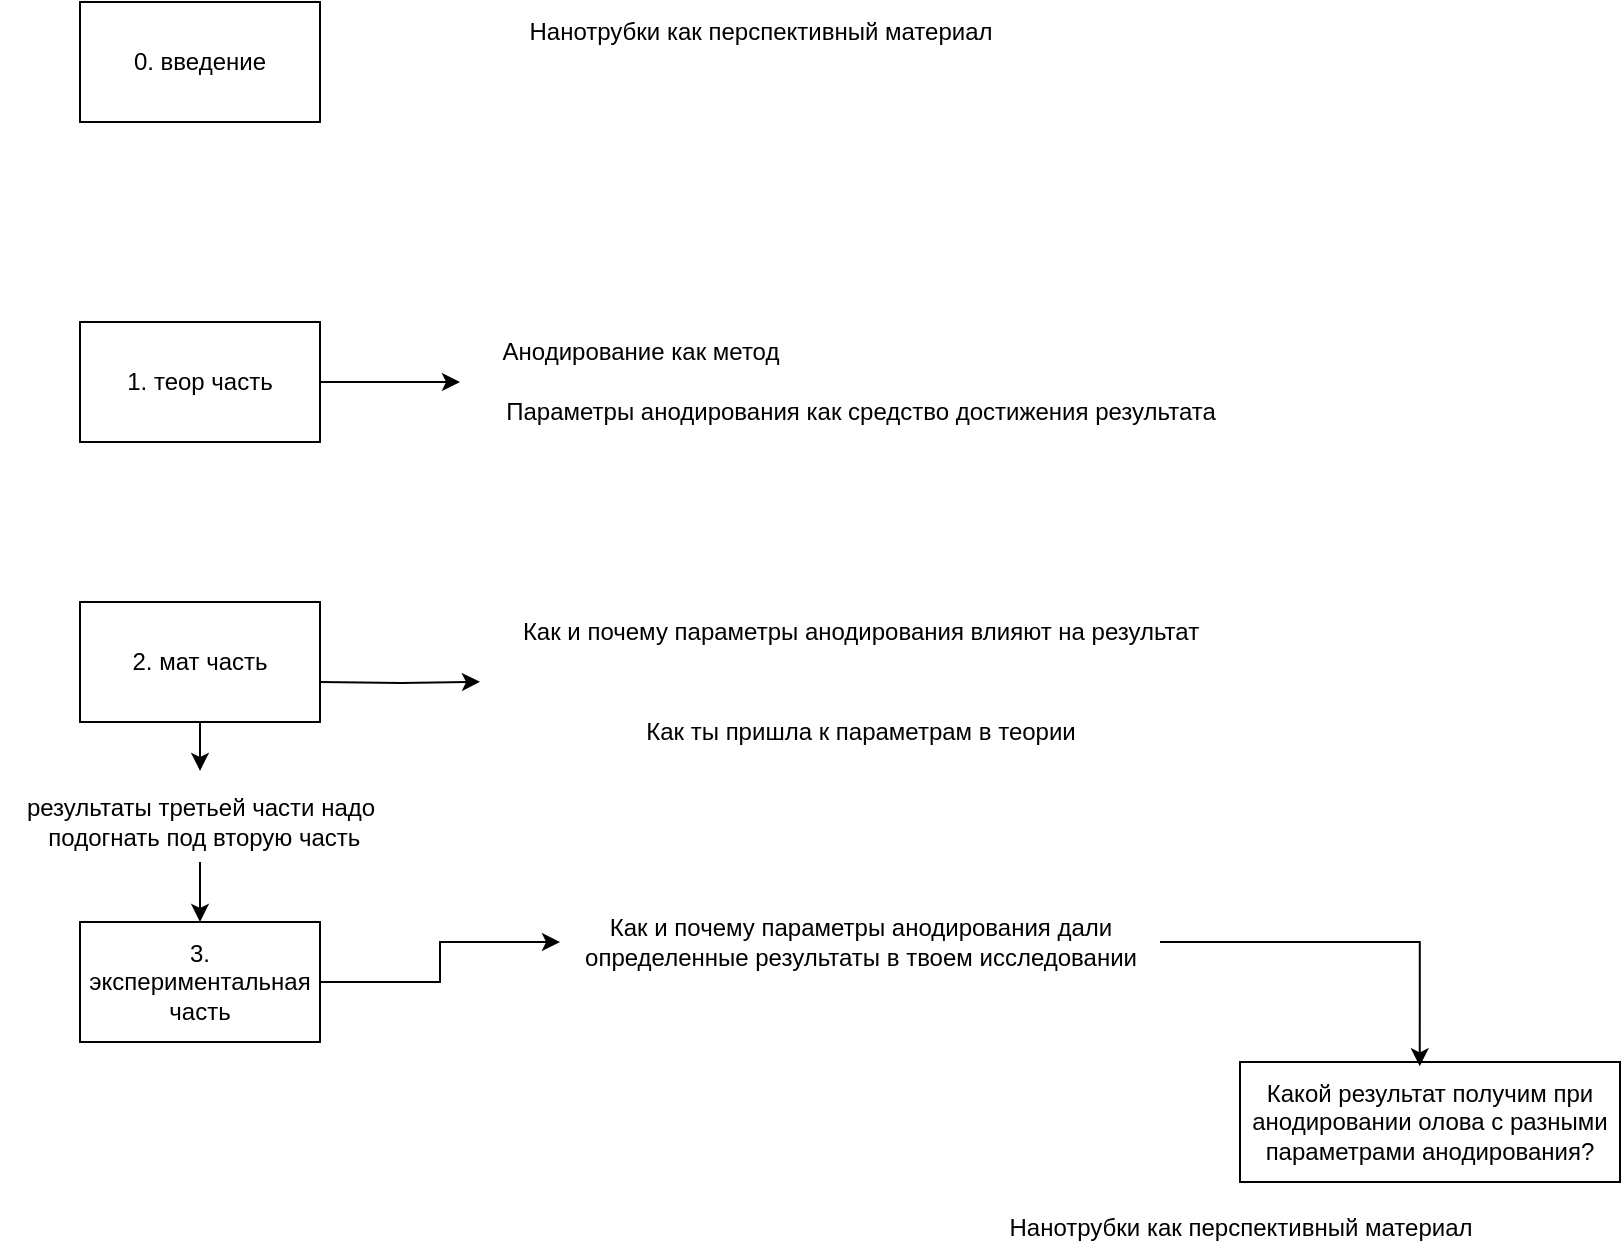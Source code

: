 <mxfile version="25.0.3">
  <diagram name="Страница — 1" id="bRe7LTkUJOihUxxeWxYK">
    <mxGraphModel dx="893" dy="487" grid="1" gridSize="10" guides="1" tooltips="1" connect="1" arrows="1" fold="1" page="1" pageScale="1" pageWidth="827" pageHeight="1169" math="0" shadow="0">
      <root>
        <mxCell id="0" />
        <mxCell id="1" parent="0" />
        <mxCell id="uk_n_xnJWJr6FniGd_VK-1" value="Какой результат получим при анодировании олова с разными параметрами анодирования?" style="rounded=0;whiteSpace=wrap;html=1;" vertex="1" parent="1">
          <mxGeometry x="690" y="1070" width="190" height="60" as="geometry" />
        </mxCell>
        <mxCell id="uk_n_xnJWJr6FniGd_VK-9" style="edgeStyle=orthogonalEdgeStyle;rounded=0;orthogonalLoop=1;jettySize=auto;html=1;exitX=1;exitY=0.5;exitDx=0;exitDy=0;" edge="1" parent="1">
          <mxGeometry relative="1" as="geometry">
            <mxPoint x="310" y="879.857" as="targetPoint" />
            <mxPoint x="230" y="880" as="sourcePoint" />
          </mxGeometry>
        </mxCell>
        <mxCell id="uk_n_xnJWJr6FniGd_VK-2" value="2. мат часть" style="rounded=0;whiteSpace=wrap;html=1;" vertex="1" parent="1">
          <mxGeometry x="110" y="840" width="120" height="60" as="geometry" />
        </mxCell>
        <mxCell id="uk_n_xnJWJr6FniGd_VK-12" style="edgeStyle=orthogonalEdgeStyle;rounded=0;orthogonalLoop=1;jettySize=auto;html=1;exitX=1;exitY=0.5;exitDx=0;exitDy=0;" edge="1" parent="1" source="uk_n_xnJWJr6FniGd_VK-3" target="uk_n_xnJWJr6FniGd_VK-11">
          <mxGeometry relative="1" as="geometry" />
        </mxCell>
        <mxCell id="uk_n_xnJWJr6FniGd_VK-3" value="3. экспериментальная часть" style="rounded=0;whiteSpace=wrap;html=1;" vertex="1" parent="1">
          <mxGeometry x="110" y="1000" width="120" height="60" as="geometry" />
        </mxCell>
        <mxCell id="uk_n_xnJWJr6FniGd_VK-5" style="edgeStyle=orthogonalEdgeStyle;rounded=0;orthogonalLoop=1;jettySize=auto;html=1;" edge="1" parent="1" source="uk_n_xnJWJr6FniGd_VK-4">
          <mxGeometry relative="1" as="geometry">
            <mxPoint x="300" y="730" as="targetPoint" />
          </mxGeometry>
        </mxCell>
        <mxCell id="uk_n_xnJWJr6FniGd_VK-4" value="1. теор часть" style="rounded=0;whiteSpace=wrap;html=1;" vertex="1" parent="1">
          <mxGeometry x="110" y="700" width="120" height="60" as="geometry" />
        </mxCell>
        <mxCell id="uk_n_xnJWJr6FniGd_VK-6" value="Анодирование как метод" style="text;html=1;align=center;verticalAlign=middle;resizable=0;points=[];autosize=1;strokeColor=none;fillColor=none;" vertex="1" parent="1">
          <mxGeometry x="310" y="700" width="160" height="30" as="geometry" />
        </mxCell>
        <mxCell id="uk_n_xnJWJr6FniGd_VK-7" value="Параметры анодирования как средство достижения результата" style="text;html=1;align=center;verticalAlign=middle;resizable=0;points=[];autosize=1;strokeColor=none;fillColor=none;" vertex="1" parent="1">
          <mxGeometry x="310" y="730" width="380" height="30" as="geometry" />
        </mxCell>
        <mxCell id="uk_n_xnJWJr6FniGd_VK-10" value="Как и почему параметры анодирования влияют на результат" style="text;html=1;align=center;verticalAlign=middle;resizable=0;points=[];autosize=1;strokeColor=none;fillColor=none;" vertex="1" parent="1">
          <mxGeometry x="320" y="840" width="360" height="30" as="geometry" />
        </mxCell>
        <mxCell id="uk_n_xnJWJr6FniGd_VK-11" value="Как и почему параметры анодирования дали &lt;br&gt;определенные результаты в твоем исследовании" style="text;html=1;align=center;verticalAlign=middle;resizable=0;points=[];autosize=1;strokeColor=none;fillColor=none;" vertex="1" parent="1">
          <mxGeometry x="350" y="990" width="300" height="40" as="geometry" />
        </mxCell>
        <mxCell id="uk_n_xnJWJr6FniGd_VK-13" value="Как ты пришла к параметрам в теории" style="text;html=1;align=center;verticalAlign=middle;resizable=0;points=[];autosize=1;strokeColor=none;fillColor=none;" vertex="1" parent="1">
          <mxGeometry x="380" y="890" width="240" height="30" as="geometry" />
        </mxCell>
        <mxCell id="uk_n_xnJWJr6FniGd_VK-16" style="edgeStyle=orthogonalEdgeStyle;rounded=0;orthogonalLoop=1;jettySize=auto;html=1;entryX=0.5;entryY=0;entryDx=0;entryDy=0;" edge="1" parent="1" source="uk_n_xnJWJr6FniGd_VK-14" target="uk_n_xnJWJr6FniGd_VK-3">
          <mxGeometry relative="1" as="geometry" />
        </mxCell>
        <mxCell id="uk_n_xnJWJr6FniGd_VK-14" value="результаты третьей части надо&lt;div&gt;&amp;nbsp;подогнать под вторую часть&lt;/div&gt;" style="text;html=1;align=center;verticalAlign=middle;resizable=0;points=[];autosize=1;strokeColor=none;fillColor=none;" vertex="1" parent="1">
          <mxGeometry x="70" y="930" width="200" height="40" as="geometry" />
        </mxCell>
        <mxCell id="uk_n_xnJWJr6FniGd_VK-15" style="edgeStyle=orthogonalEdgeStyle;rounded=0;orthogonalLoop=1;jettySize=auto;html=1;exitX=0.5;exitY=1;exitDx=0;exitDy=0;entryX=0.5;entryY=-0.014;entryDx=0;entryDy=0;entryPerimeter=0;" edge="1" parent="1" source="uk_n_xnJWJr6FniGd_VK-2">
          <mxGeometry relative="1" as="geometry">
            <mxPoint x="170" y="910" as="sourcePoint" />
            <mxPoint x="170" y="924.44" as="targetPoint" />
          </mxGeometry>
        </mxCell>
        <mxCell id="uk_n_xnJWJr6FniGd_VK-17" style="edgeStyle=orthogonalEdgeStyle;rounded=0;orthogonalLoop=1;jettySize=auto;html=1;entryX=0.473;entryY=0.036;entryDx=0;entryDy=0;entryPerimeter=0;" edge="1" parent="1" source="uk_n_xnJWJr6FniGd_VK-11" target="uk_n_xnJWJr6FniGd_VK-1">
          <mxGeometry relative="1" as="geometry" />
        </mxCell>
        <mxCell id="uk_n_xnJWJr6FniGd_VK-19" value="Нанотрубки как перспективный материал" style="text;html=1;align=center;verticalAlign=middle;resizable=0;points=[];autosize=1;strokeColor=none;fillColor=none;" vertex="1" parent="1">
          <mxGeometry x="560" y="1138" width="260" height="30" as="geometry" />
        </mxCell>
        <mxCell id="uk_n_xnJWJr6FniGd_VK-20" value="Нанотрубки как перспективный материал" style="text;html=1;align=center;verticalAlign=middle;resizable=0;points=[];autosize=1;strokeColor=none;fillColor=none;" vertex="1" parent="1">
          <mxGeometry x="320" y="540" width="260" height="30" as="geometry" />
        </mxCell>
        <mxCell id="uk_n_xnJWJr6FniGd_VK-21" value="0. введение" style="rounded=0;whiteSpace=wrap;html=1;" vertex="1" parent="1">
          <mxGeometry x="110" y="540" width="120" height="60" as="geometry" />
        </mxCell>
      </root>
    </mxGraphModel>
  </diagram>
</mxfile>
